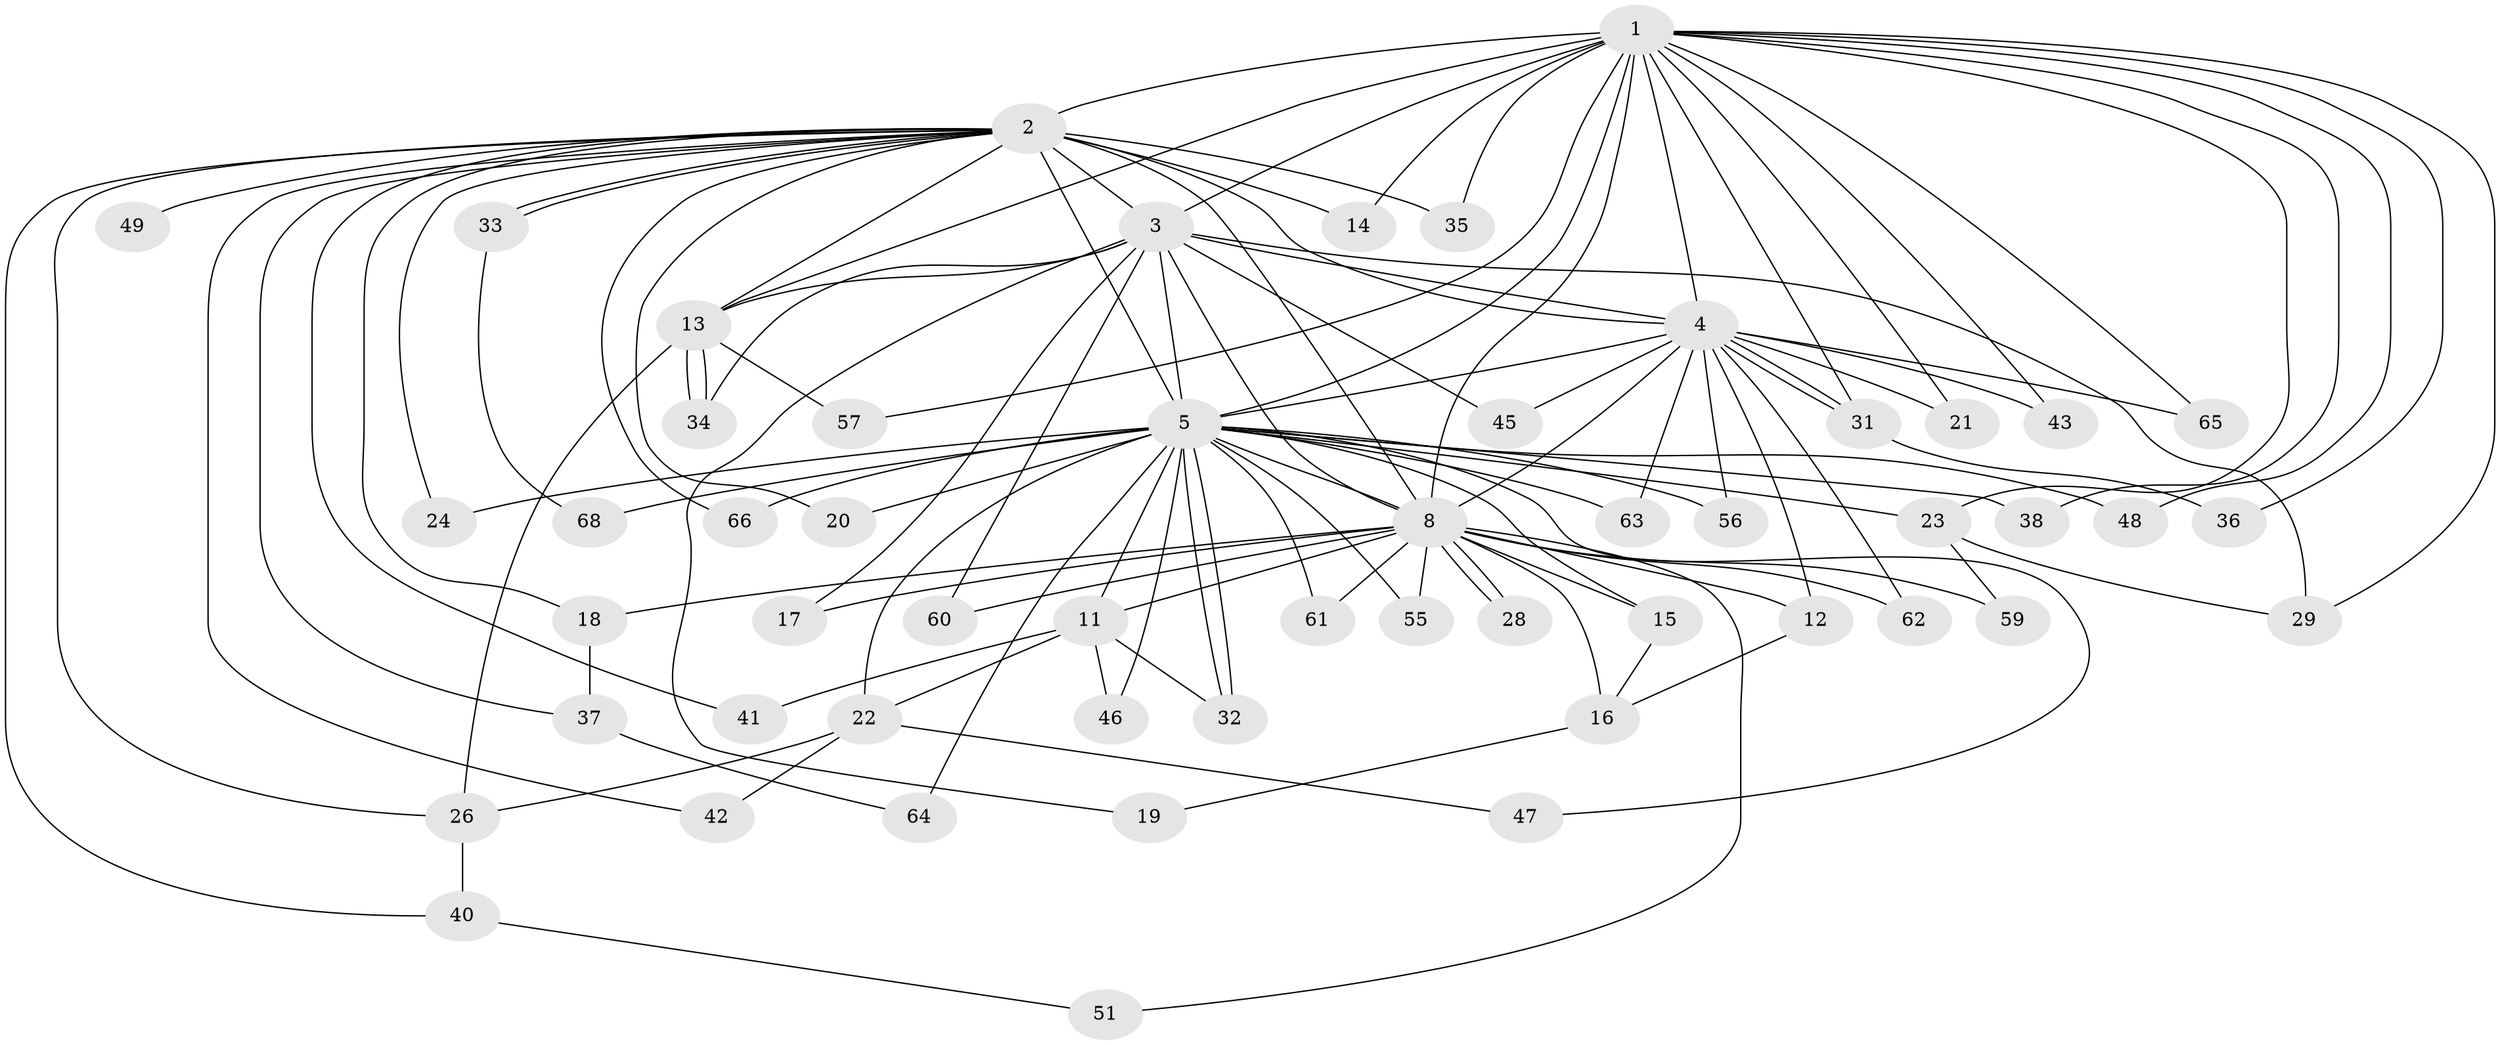 // original degree distribution, {18: 0.029411764705882353, 19: 0.014705882352941176, 16: 0.014705882352941176, 14: 0.029411764705882353, 23: 0.014705882352941176, 15: 0.014705882352941176, 24: 0.014705882352941176, 13: 0.014705882352941176, 6: 0.014705882352941176, 3: 0.11764705882352941, 7: 0.014705882352941176, 4: 0.08823529411764706, 2: 0.6029411764705882, 5: 0.014705882352941176}
// Generated by graph-tools (version 1.1) at 2025/41/03/06/25 10:41:34]
// undirected, 53 vertices, 115 edges
graph export_dot {
graph [start="1"]
  node [color=gray90,style=filled];
  1 [super="+10"];
  2 [super="+6"];
  3 [super="+39"];
  4 [super="+9"];
  5 [super="+7"];
  8 [super="+27"];
  11 [super="+50"];
  12;
  13 [super="+25"];
  14 [super="+67"];
  15 [super="+30"];
  16 [super="+54"];
  17;
  18;
  19;
  20;
  21;
  22;
  23;
  24;
  26 [super="+53"];
  28;
  29 [super="+58"];
  31 [super="+52"];
  32;
  33;
  34;
  35;
  36;
  37;
  38;
  40 [super="+44"];
  41;
  42;
  43;
  45;
  46;
  47;
  48;
  49;
  51;
  55;
  56;
  57;
  59;
  60;
  61;
  62;
  63;
  64;
  65;
  66;
  68;
  1 -- 2 [weight=4];
  1 -- 3 [weight=2];
  1 -- 4 [weight=4];
  1 -- 5 [weight=4];
  1 -- 8 [weight=2];
  1 -- 13;
  1 -- 14;
  1 -- 21;
  1 -- 23;
  1 -- 29;
  1 -- 36;
  1 -- 48;
  1 -- 65;
  1 -- 35;
  1 -- 38;
  1 -- 43;
  1 -- 57;
  1 -- 31;
  2 -- 3 [weight=2];
  2 -- 4 [weight=4];
  2 -- 5 [weight=4];
  2 -- 8 [weight=3];
  2 -- 13;
  2 -- 20;
  2 -- 24;
  2 -- 33;
  2 -- 33;
  2 -- 35;
  2 -- 49 [weight=2];
  2 -- 66;
  2 -- 14 [weight=2];
  2 -- 18;
  2 -- 37;
  2 -- 40;
  2 -- 41;
  2 -- 42;
  2 -- 26;
  3 -- 4 [weight=2];
  3 -- 5 [weight=2];
  3 -- 8;
  3 -- 17;
  3 -- 19;
  3 -- 45;
  3 -- 60;
  3 -- 13;
  3 -- 34;
  3 -- 29;
  4 -- 5 [weight=4];
  4 -- 8 [weight=2];
  4 -- 12;
  4 -- 31;
  4 -- 31;
  4 -- 56;
  4 -- 63;
  4 -- 65;
  4 -- 43;
  4 -- 45;
  4 -- 21;
  4 -- 62;
  5 -- 8 [weight=2];
  5 -- 11;
  5 -- 15 [weight=2];
  5 -- 20;
  5 -- 22;
  5 -- 23;
  5 -- 32;
  5 -- 32;
  5 -- 38;
  5 -- 48;
  5 -- 55;
  5 -- 56;
  5 -- 66;
  5 -- 68;
  5 -- 64;
  5 -- 46;
  5 -- 47;
  5 -- 24;
  5 -- 61;
  5 -- 63;
  8 -- 11;
  8 -- 12;
  8 -- 15;
  8 -- 16;
  8 -- 17;
  8 -- 18;
  8 -- 28;
  8 -- 28;
  8 -- 51;
  8 -- 55;
  8 -- 59;
  8 -- 60;
  8 -- 61;
  8 -- 62;
  11 -- 22;
  11 -- 41;
  11 -- 46;
  11 -- 32;
  12 -- 16;
  13 -- 26;
  13 -- 34;
  13 -- 34;
  13 -- 57;
  15 -- 16;
  16 -- 19;
  18 -- 37;
  22 -- 26;
  22 -- 42;
  22 -- 47;
  23 -- 29;
  23 -- 59;
  26 -- 40;
  31 -- 36;
  33 -- 68;
  37 -- 64;
  40 -- 51;
}

